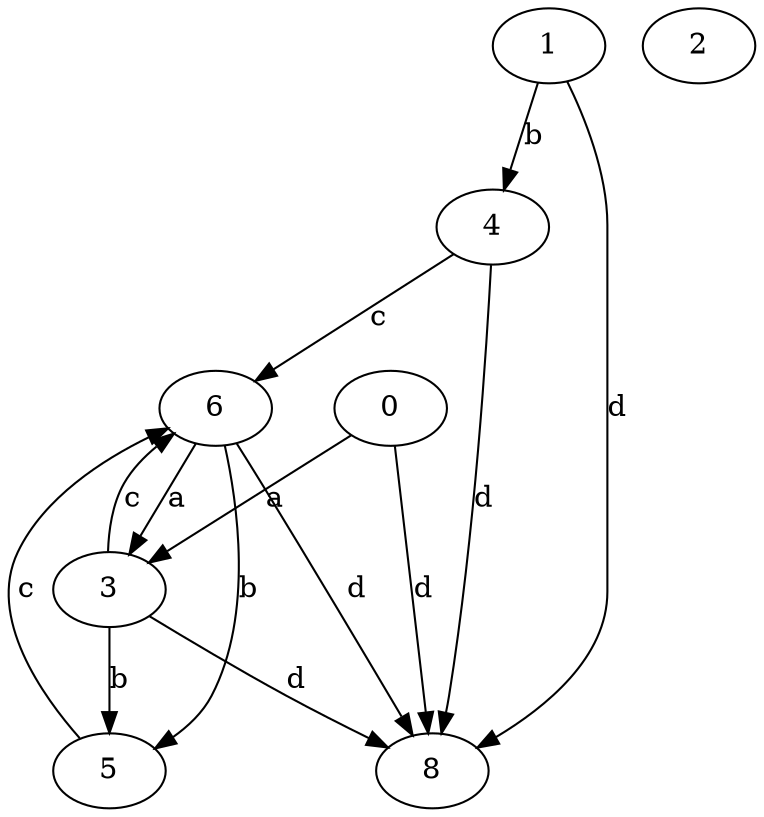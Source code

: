 strict digraph  {
1;
2;
3;
4;
5;
0;
6;
8;
1 -> 4  [label=b];
1 -> 8  [label=d];
3 -> 5  [label=b];
3 -> 6  [label=c];
3 -> 8  [label=d];
4 -> 6  [label=c];
4 -> 8  [label=d];
5 -> 6  [label=c];
0 -> 3  [label=a];
0 -> 8  [label=d];
6 -> 3  [label=a];
6 -> 5  [label=b];
6 -> 8  [label=d];
}

